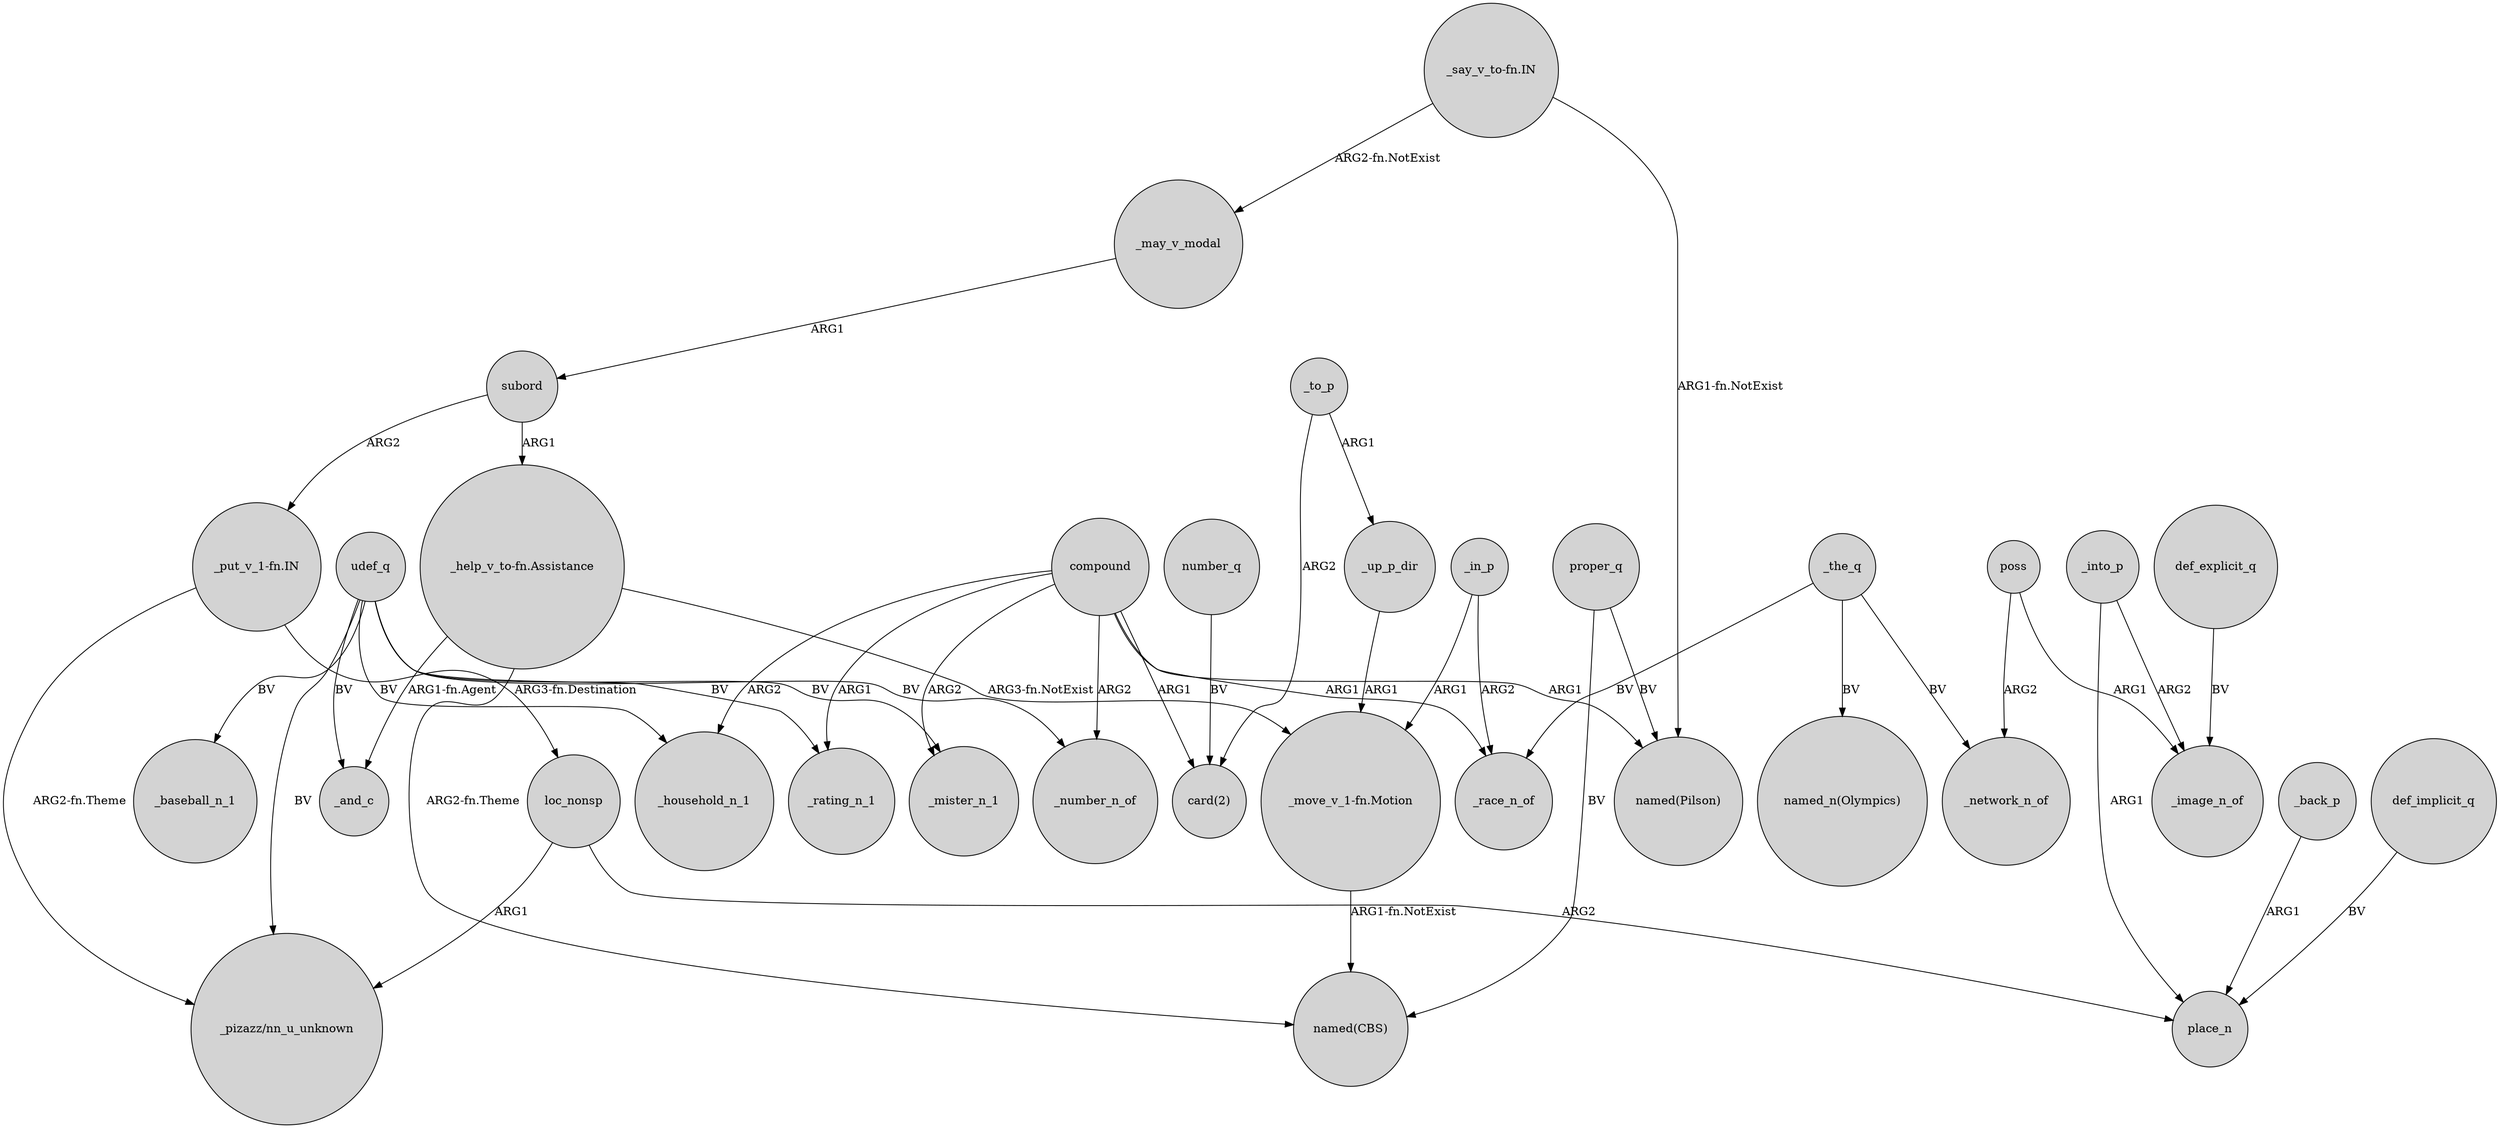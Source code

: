digraph {
	node [shape=circle style=filled]
	subord -> "_put_v_1-fn.IN" [label=ARG2]
	loc_nonsp -> "_pizazz/nn_u_unknown" [label=ARG1]
	_the_q -> "named_n(Olympics)" [label=BV]
	_to_p -> _up_p_dir [label=ARG1]
	udef_q -> _number_n_of [label=BV]
	_into_p -> place_n [label=ARG1]
	"_help_v_to-fn.Assistance" -> _and_c [label="ARG1-fn.Agent"]
	udef_q -> _rating_n_1 [label=BV]
	"_put_v_1-fn.IN" -> loc_nonsp [label="ARG3-fn.Destination"]
	proper_q -> "named(CBS)" [label=BV]
	poss -> _image_n_of [label=ARG1]
	udef_q -> _household_n_1 [label=BV]
	compound -> _mister_n_1 [label=ARG2]
	"_move_v_1-fn.Motion" -> "named(CBS)" [label="ARG1-fn.NotExist"]
	udef_q -> _baseball_n_1 [label=BV]
	subord -> "_help_v_to-fn.Assistance" [label=ARG1]
	udef_q -> _mister_n_1 [label=BV]
	poss -> _network_n_of [label=ARG2]
	_the_q -> _race_n_of [label=BV]
	def_implicit_q -> place_n [label=BV]
	compound -> _household_n_1 [label=ARG2]
	_into_p -> _image_n_of [label=ARG2]
	_up_p_dir -> "_move_v_1-fn.Motion" [label=ARG1]
	_in_p -> "_move_v_1-fn.Motion" [label=ARG1]
	_in_p -> _race_n_of [label=ARG2]
	compound -> _rating_n_1 [label=ARG1]
	_the_q -> _network_n_of [label=BV]
	def_explicit_q -> _image_n_of [label=BV]
	_may_v_modal -> subord [label=ARG1]
	compound -> "named(Pilson)" [label=ARG1]
	"_help_v_to-fn.Assistance" -> "named(CBS)" [label="ARG2-fn.Theme"]
	compound -> "card(2)" [label=ARG1]
	"_say_v_to-fn.IN" -> _may_v_modal [label="ARG2-fn.NotExist"]
	_to_p -> "card(2)" [label=ARG2]
	proper_q -> "named(Pilson)" [label=BV]
	udef_q -> "_pizazz/nn_u_unknown" [label=BV]
	loc_nonsp -> place_n [label=ARG2]
	_back_p -> place_n [label=ARG1]
	compound -> _number_n_of [label=ARG2]
	compound -> _race_n_of [label=ARG1]
	"_put_v_1-fn.IN" -> "_pizazz/nn_u_unknown" [label="ARG2-fn.Theme"]
	udef_q -> _and_c [label=BV]
	number_q -> "card(2)" [label=BV]
	"_help_v_to-fn.Assistance" -> "_move_v_1-fn.Motion" [label="ARG3-fn.NotExist"]
	"_say_v_to-fn.IN" -> "named(Pilson)" [label="ARG1-fn.NotExist"]
}
